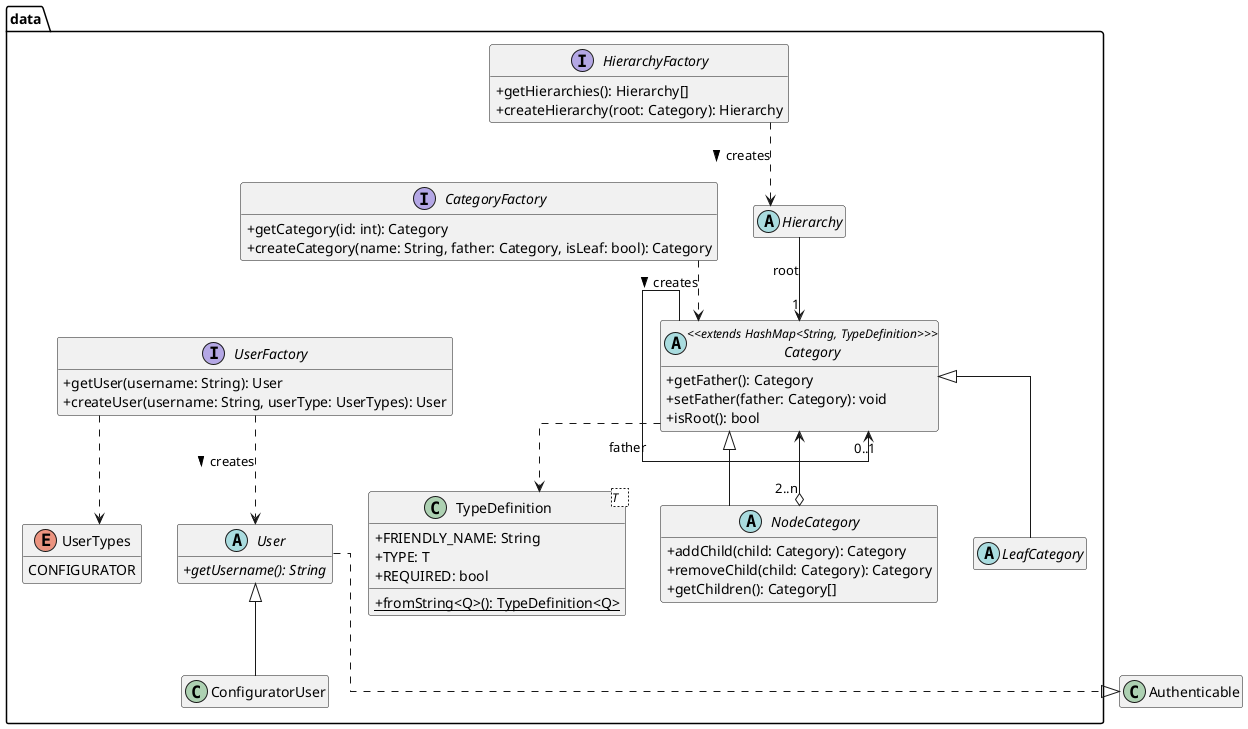 @startuml

skinparam ClassAttributeIconSize 0
'skinparam groupInheritance 2
skinparam linetype ortho
hide empty members

package data #FFFFFF {

    interface CategoryFactory {
        + getCategory(id: int): Category
        + createCategory(name: String, father: Category, isLeaf: bool): Category
    }

    interface HierarchyFactory {
        + getHierarchies(): Hierarchy[]
        + createHierarchy(root: Category): Hierarchy
    }

    interface UserFactory {
        + getUser(username: String): User
        + createUser(username: String, userType: UserTypes): User
    }

    enum UserTypes {
        CONFIGURATOR
    }

    abstract class Category <<extends HashMap<String, TypeDefinition>>> {
        + getFather(): Category
        + setFather(father: Category): void
        + isRoot(): bool
    }

    class TypeDefinition<T   > {
        + FRIENDLY_NAME: String
        + TYPE: T
        + REQUIRED: bool
        + {static} fromString<Q>(): TypeDefinition<Q>
    }
    abstract class Hierarchy {}

    abstract class User {
        + {abstract} getUsername(): String
    }

    class ConfiguratorUser extends User {}

    abstract class NodeCategory extends Category {
        + addChild(child: Category): Category
        + removeChild(child: Category): Category
        + getChildren(): Category[]
    }
    
    abstract class LeafCategory extends Category {}

}

User ..|> Authenticable

Category --> "0..1" Category: father
Hierarchy --> "1" Category: root
NodeCategory "2..n" o--> Category

Category ..> TypeDefinition

HierarchyFactory -[hidden]-> CategoryFactory
CategoryFactory -[hidden]-> UserFactory

CategoryFactory .down.> Category: creates >
HierarchyFactory .down.> Hierarchy: creates >
UserFactory .down.> User: creates >
UserFactory ..> UserTypes

@enduml